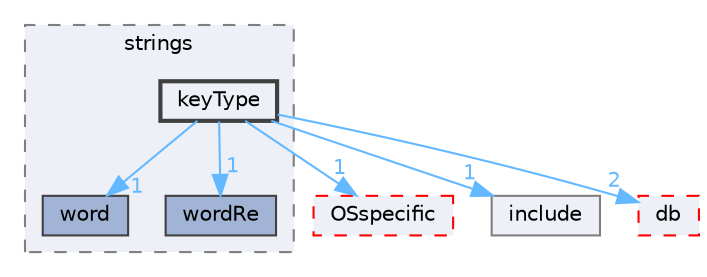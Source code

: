 digraph "src/OpenFOAM/primitives/strings/keyType"
{
 // LATEX_PDF_SIZE
  bgcolor="transparent";
  edge [fontname=Helvetica,fontsize=10,labelfontname=Helvetica,labelfontsize=10];
  node [fontname=Helvetica,fontsize=10,shape=box,height=0.2,width=0.4];
  compound=true
  subgraph clusterdir_ce1ee507886310df0e74ee2e624fbc88 {
    graph [ bgcolor="#edf0f7", pencolor="grey50", label="strings", fontname=Helvetica,fontsize=10 style="filled,dashed", URL="dir_ce1ee507886310df0e74ee2e624fbc88.html",tooltip=""]
  dir_37e5616194788bea54b108232e896e64 [label="word", fillcolor="#a2b4d6", color="grey25", style="filled", URL="dir_37e5616194788bea54b108232e896e64.html",tooltip=""];
  dir_c3392db1efe9a2640802296c6b320902 [label="wordRe", fillcolor="#a2b4d6", color="grey25", style="filled", URL="dir_c3392db1efe9a2640802296c6b320902.html",tooltip=""];
  dir_a83eb367bf26e2d772c6532ab47f4fe7 [label="keyType", fillcolor="#edf0f7", color="grey25", style="filled,bold", URL="dir_a83eb367bf26e2d772c6532ab47f4fe7.html",tooltip=""];
  }
  dir_1e7df7a7407fc4618be5c18f76eb7b99 [label="OSspecific", fillcolor="#edf0f7", color="red", style="filled,dashed", URL="dir_1e7df7a7407fc4618be5c18f76eb7b99.html",tooltip=""];
  dir_e954e9f5966bc1c681a414ec8bd0ee15 [label="include", fillcolor="#edf0f7", color="grey50", style="filled", URL="dir_e954e9f5966bc1c681a414ec8bd0ee15.html",tooltip=""];
  dir_63c634f7a7cfd679ac26c67fb30fc32f [label="db", fillcolor="#edf0f7", color="red", style="filled,dashed", URL="dir_63c634f7a7cfd679ac26c67fb30fc32f.html",tooltip=""];
  dir_a83eb367bf26e2d772c6532ab47f4fe7->dir_1e7df7a7407fc4618be5c18f76eb7b99 [headlabel="1", labeldistance=1.5 headhref="dir_002015_002727.html" href="dir_002015_002727.html" color="steelblue1" fontcolor="steelblue1"];
  dir_a83eb367bf26e2d772c6532ab47f4fe7->dir_37e5616194788bea54b108232e896e64 [headlabel="1", labeldistance=1.5 headhref="dir_002015_004412.html" href="dir_002015_004412.html" color="steelblue1" fontcolor="steelblue1"];
  dir_a83eb367bf26e2d772c6532ab47f4fe7->dir_63c634f7a7cfd679ac26c67fb30fc32f [headlabel="2", labeldistance=1.5 headhref="dir_002015_000817.html" href="dir_002015_000817.html" color="steelblue1" fontcolor="steelblue1"];
  dir_a83eb367bf26e2d772c6532ab47f4fe7->dir_c3392db1efe9a2640802296c6b320902 [headlabel="1", labeldistance=1.5 headhref="dir_002015_004413.html" href="dir_002015_004413.html" color="steelblue1" fontcolor="steelblue1"];
  dir_a83eb367bf26e2d772c6532ab47f4fe7->dir_e954e9f5966bc1c681a414ec8bd0ee15 [headlabel="1", labeldistance=1.5 headhref="dir_002015_001804.html" href="dir_002015_001804.html" color="steelblue1" fontcolor="steelblue1"];
}
